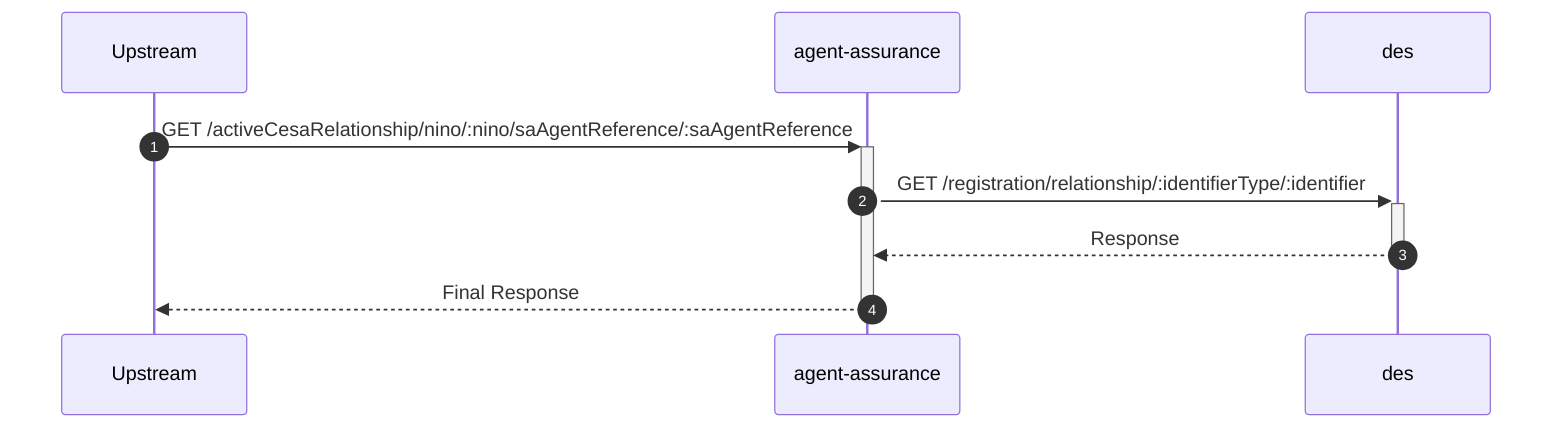 sequenceDiagram
    autonumber
    participant Upstream
    participant agent-assurance
    participant des

    Upstream->>+agent-assurance: GET /activeCesaRelationship/nino/:nino/saAgentReference/:saAgentReference
    agent-assurance->>+des: GET /registration/relationship/:identifierType/:identifier
    des-->>-agent-assurance: Response
    agent-assurance-->>-Upstream: Final Response
